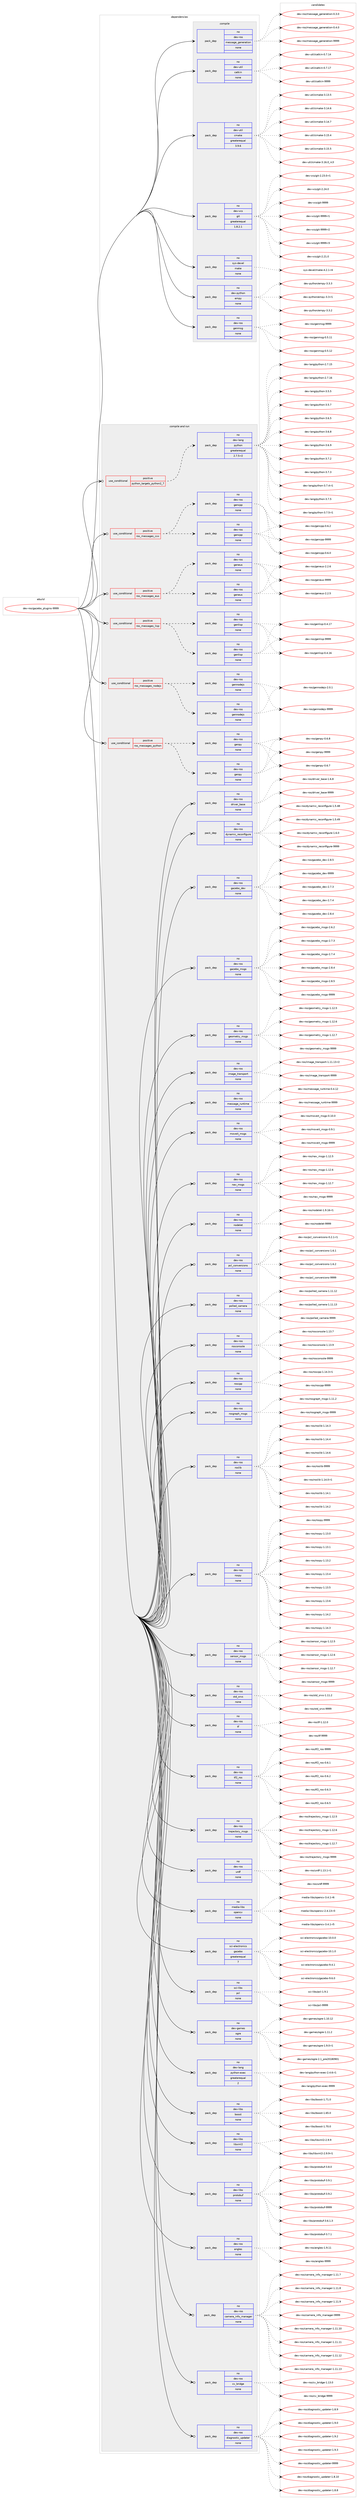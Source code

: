 digraph prolog {

# *************
# Graph options
# *************

newrank=true;
concentrate=true;
compound=true;
graph [rankdir=LR,fontname=Helvetica,fontsize=10,ranksep=1.5];#, ranksep=2.5, nodesep=0.2];
edge  [arrowhead=vee];
node  [fontname=Helvetica,fontsize=10];

# **********
# The ebuild
# **********

subgraph cluster_leftcol {
color=gray;
rank=same;
label=<<i>ebuild</i>>;
id [label="dev-ros/gazebo_plugins-9999", color=red, width=4, href="../dev-ros/gazebo_plugins-9999.svg"];
}

# ****************
# The dependencies
# ****************

subgraph cluster_midcol {
color=gray;
label=<<i>dependencies</i>>;
subgraph cluster_compile {
fillcolor="#eeeeee";
style=filled;
label=<<i>compile</i>>;
subgraph pack487114 {
dependency652301 [label=<<TABLE BORDER="0" CELLBORDER="1" CELLSPACING="0" CELLPADDING="4" WIDTH="220"><TR><TD ROWSPAN="6" CELLPADDING="30">pack_dep</TD></TR><TR><TD WIDTH="110">no</TD></TR><TR><TD>dev-python</TD></TR><TR><TD>empy</TD></TR><TR><TD>none</TD></TR><TR><TD></TD></TR></TABLE>>, shape=none, color=blue];
}
id:e -> dependency652301:w [weight=20,style="solid",arrowhead="vee"];
subgraph pack487115 {
dependency652302 [label=<<TABLE BORDER="0" CELLBORDER="1" CELLSPACING="0" CELLPADDING="4" WIDTH="220"><TR><TD ROWSPAN="6" CELLPADDING="30">pack_dep</TD></TR><TR><TD WIDTH="110">no</TD></TR><TR><TD>dev-ros</TD></TR><TR><TD>genmsg</TD></TR><TR><TD>none</TD></TR><TR><TD></TD></TR></TABLE>>, shape=none, color=blue];
}
id:e -> dependency652302:w [weight=20,style="solid",arrowhead="vee"];
subgraph pack487116 {
dependency652303 [label=<<TABLE BORDER="0" CELLBORDER="1" CELLSPACING="0" CELLPADDING="4" WIDTH="220"><TR><TD ROWSPAN="6" CELLPADDING="30">pack_dep</TD></TR><TR><TD WIDTH="110">no</TD></TR><TR><TD>dev-ros</TD></TR><TR><TD>message_generation</TD></TR><TR><TD>none</TD></TR><TR><TD></TD></TR></TABLE>>, shape=none, color=blue];
}
id:e -> dependency652303:w [weight=20,style="solid",arrowhead="vee"];
subgraph pack487117 {
dependency652304 [label=<<TABLE BORDER="0" CELLBORDER="1" CELLSPACING="0" CELLPADDING="4" WIDTH="220"><TR><TD ROWSPAN="6" CELLPADDING="30">pack_dep</TD></TR><TR><TD WIDTH="110">no</TD></TR><TR><TD>dev-util</TD></TR><TR><TD>catkin</TD></TR><TR><TD>none</TD></TR><TR><TD></TD></TR></TABLE>>, shape=none, color=blue];
}
id:e -> dependency652304:w [weight=20,style="solid",arrowhead="vee"];
subgraph pack487118 {
dependency652305 [label=<<TABLE BORDER="0" CELLBORDER="1" CELLSPACING="0" CELLPADDING="4" WIDTH="220"><TR><TD ROWSPAN="6" CELLPADDING="30">pack_dep</TD></TR><TR><TD WIDTH="110">no</TD></TR><TR><TD>dev-util</TD></TR><TR><TD>cmake</TD></TR><TR><TD>greaterequal</TD></TR><TR><TD>3.9.6</TD></TR></TABLE>>, shape=none, color=blue];
}
id:e -> dependency652305:w [weight=20,style="solid",arrowhead="vee"];
subgraph pack487119 {
dependency652306 [label=<<TABLE BORDER="0" CELLBORDER="1" CELLSPACING="0" CELLPADDING="4" WIDTH="220"><TR><TD ROWSPAN="6" CELLPADDING="30">pack_dep</TD></TR><TR><TD WIDTH="110">no</TD></TR><TR><TD>dev-vcs</TD></TR><TR><TD>git</TD></TR><TR><TD>greaterequal</TD></TR><TR><TD>1.8.2.1</TD></TR></TABLE>>, shape=none, color=blue];
}
id:e -> dependency652306:w [weight=20,style="solid",arrowhead="vee"];
subgraph pack487120 {
dependency652307 [label=<<TABLE BORDER="0" CELLBORDER="1" CELLSPACING="0" CELLPADDING="4" WIDTH="220"><TR><TD ROWSPAN="6" CELLPADDING="30">pack_dep</TD></TR><TR><TD WIDTH="110">no</TD></TR><TR><TD>sys-devel</TD></TR><TR><TD>make</TD></TR><TR><TD>none</TD></TR><TR><TD></TD></TR></TABLE>>, shape=none, color=blue];
}
id:e -> dependency652307:w [weight=20,style="solid",arrowhead="vee"];
}
subgraph cluster_compileandrun {
fillcolor="#eeeeee";
style=filled;
label=<<i>compile and run</i>>;
subgraph cond153281 {
dependency652308 [label=<<TABLE BORDER="0" CELLBORDER="1" CELLSPACING="0" CELLPADDING="4"><TR><TD ROWSPAN="3" CELLPADDING="10">use_conditional</TD></TR><TR><TD>positive</TD></TR><TR><TD>python_targets_python2_7</TD></TR></TABLE>>, shape=none, color=red];
subgraph pack487121 {
dependency652309 [label=<<TABLE BORDER="0" CELLBORDER="1" CELLSPACING="0" CELLPADDING="4" WIDTH="220"><TR><TD ROWSPAN="6" CELLPADDING="30">pack_dep</TD></TR><TR><TD WIDTH="110">no</TD></TR><TR><TD>dev-lang</TD></TR><TR><TD>python</TD></TR><TR><TD>greaterequal</TD></TR><TR><TD>2.7.5-r2</TD></TR></TABLE>>, shape=none, color=blue];
}
dependency652308:e -> dependency652309:w [weight=20,style="dashed",arrowhead="vee"];
}
id:e -> dependency652308:w [weight=20,style="solid",arrowhead="odotvee"];
subgraph cond153282 {
dependency652310 [label=<<TABLE BORDER="0" CELLBORDER="1" CELLSPACING="0" CELLPADDING="4"><TR><TD ROWSPAN="3" CELLPADDING="10">use_conditional</TD></TR><TR><TD>positive</TD></TR><TR><TD>ros_messages_cxx</TD></TR></TABLE>>, shape=none, color=red];
subgraph pack487122 {
dependency652311 [label=<<TABLE BORDER="0" CELLBORDER="1" CELLSPACING="0" CELLPADDING="4" WIDTH="220"><TR><TD ROWSPAN="6" CELLPADDING="30">pack_dep</TD></TR><TR><TD WIDTH="110">no</TD></TR><TR><TD>dev-ros</TD></TR><TR><TD>gencpp</TD></TR><TR><TD>none</TD></TR><TR><TD></TD></TR></TABLE>>, shape=none, color=blue];
}
dependency652310:e -> dependency652311:w [weight=20,style="dashed",arrowhead="vee"];
subgraph pack487123 {
dependency652312 [label=<<TABLE BORDER="0" CELLBORDER="1" CELLSPACING="0" CELLPADDING="4" WIDTH="220"><TR><TD ROWSPAN="6" CELLPADDING="30">pack_dep</TD></TR><TR><TD WIDTH="110">no</TD></TR><TR><TD>dev-ros</TD></TR><TR><TD>gencpp</TD></TR><TR><TD>none</TD></TR><TR><TD></TD></TR></TABLE>>, shape=none, color=blue];
}
dependency652310:e -> dependency652312:w [weight=20,style="dashed",arrowhead="vee"];
}
id:e -> dependency652310:w [weight=20,style="solid",arrowhead="odotvee"];
subgraph cond153283 {
dependency652313 [label=<<TABLE BORDER="0" CELLBORDER="1" CELLSPACING="0" CELLPADDING="4"><TR><TD ROWSPAN="3" CELLPADDING="10">use_conditional</TD></TR><TR><TD>positive</TD></TR><TR><TD>ros_messages_eus</TD></TR></TABLE>>, shape=none, color=red];
subgraph pack487124 {
dependency652314 [label=<<TABLE BORDER="0" CELLBORDER="1" CELLSPACING="0" CELLPADDING="4" WIDTH="220"><TR><TD ROWSPAN="6" CELLPADDING="30">pack_dep</TD></TR><TR><TD WIDTH="110">no</TD></TR><TR><TD>dev-ros</TD></TR><TR><TD>geneus</TD></TR><TR><TD>none</TD></TR><TR><TD></TD></TR></TABLE>>, shape=none, color=blue];
}
dependency652313:e -> dependency652314:w [weight=20,style="dashed",arrowhead="vee"];
subgraph pack487125 {
dependency652315 [label=<<TABLE BORDER="0" CELLBORDER="1" CELLSPACING="0" CELLPADDING="4" WIDTH="220"><TR><TD ROWSPAN="6" CELLPADDING="30">pack_dep</TD></TR><TR><TD WIDTH="110">no</TD></TR><TR><TD>dev-ros</TD></TR><TR><TD>geneus</TD></TR><TR><TD>none</TD></TR><TR><TD></TD></TR></TABLE>>, shape=none, color=blue];
}
dependency652313:e -> dependency652315:w [weight=20,style="dashed",arrowhead="vee"];
}
id:e -> dependency652313:w [weight=20,style="solid",arrowhead="odotvee"];
subgraph cond153284 {
dependency652316 [label=<<TABLE BORDER="0" CELLBORDER="1" CELLSPACING="0" CELLPADDING="4"><TR><TD ROWSPAN="3" CELLPADDING="10">use_conditional</TD></TR><TR><TD>positive</TD></TR><TR><TD>ros_messages_lisp</TD></TR></TABLE>>, shape=none, color=red];
subgraph pack487126 {
dependency652317 [label=<<TABLE BORDER="0" CELLBORDER="1" CELLSPACING="0" CELLPADDING="4" WIDTH="220"><TR><TD ROWSPAN="6" CELLPADDING="30">pack_dep</TD></TR><TR><TD WIDTH="110">no</TD></TR><TR><TD>dev-ros</TD></TR><TR><TD>genlisp</TD></TR><TR><TD>none</TD></TR><TR><TD></TD></TR></TABLE>>, shape=none, color=blue];
}
dependency652316:e -> dependency652317:w [weight=20,style="dashed",arrowhead="vee"];
subgraph pack487127 {
dependency652318 [label=<<TABLE BORDER="0" CELLBORDER="1" CELLSPACING="0" CELLPADDING="4" WIDTH="220"><TR><TD ROWSPAN="6" CELLPADDING="30">pack_dep</TD></TR><TR><TD WIDTH="110">no</TD></TR><TR><TD>dev-ros</TD></TR><TR><TD>genlisp</TD></TR><TR><TD>none</TD></TR><TR><TD></TD></TR></TABLE>>, shape=none, color=blue];
}
dependency652316:e -> dependency652318:w [weight=20,style="dashed",arrowhead="vee"];
}
id:e -> dependency652316:w [weight=20,style="solid",arrowhead="odotvee"];
subgraph cond153285 {
dependency652319 [label=<<TABLE BORDER="0" CELLBORDER="1" CELLSPACING="0" CELLPADDING="4"><TR><TD ROWSPAN="3" CELLPADDING="10">use_conditional</TD></TR><TR><TD>positive</TD></TR><TR><TD>ros_messages_nodejs</TD></TR></TABLE>>, shape=none, color=red];
subgraph pack487128 {
dependency652320 [label=<<TABLE BORDER="0" CELLBORDER="1" CELLSPACING="0" CELLPADDING="4" WIDTH="220"><TR><TD ROWSPAN="6" CELLPADDING="30">pack_dep</TD></TR><TR><TD WIDTH="110">no</TD></TR><TR><TD>dev-ros</TD></TR><TR><TD>gennodejs</TD></TR><TR><TD>none</TD></TR><TR><TD></TD></TR></TABLE>>, shape=none, color=blue];
}
dependency652319:e -> dependency652320:w [weight=20,style="dashed",arrowhead="vee"];
subgraph pack487129 {
dependency652321 [label=<<TABLE BORDER="0" CELLBORDER="1" CELLSPACING="0" CELLPADDING="4" WIDTH="220"><TR><TD ROWSPAN="6" CELLPADDING="30">pack_dep</TD></TR><TR><TD WIDTH="110">no</TD></TR><TR><TD>dev-ros</TD></TR><TR><TD>gennodejs</TD></TR><TR><TD>none</TD></TR><TR><TD></TD></TR></TABLE>>, shape=none, color=blue];
}
dependency652319:e -> dependency652321:w [weight=20,style="dashed",arrowhead="vee"];
}
id:e -> dependency652319:w [weight=20,style="solid",arrowhead="odotvee"];
subgraph cond153286 {
dependency652322 [label=<<TABLE BORDER="0" CELLBORDER="1" CELLSPACING="0" CELLPADDING="4"><TR><TD ROWSPAN="3" CELLPADDING="10">use_conditional</TD></TR><TR><TD>positive</TD></TR><TR><TD>ros_messages_python</TD></TR></TABLE>>, shape=none, color=red];
subgraph pack487130 {
dependency652323 [label=<<TABLE BORDER="0" CELLBORDER="1" CELLSPACING="0" CELLPADDING="4" WIDTH="220"><TR><TD ROWSPAN="6" CELLPADDING="30">pack_dep</TD></TR><TR><TD WIDTH="110">no</TD></TR><TR><TD>dev-ros</TD></TR><TR><TD>genpy</TD></TR><TR><TD>none</TD></TR><TR><TD></TD></TR></TABLE>>, shape=none, color=blue];
}
dependency652322:e -> dependency652323:w [weight=20,style="dashed",arrowhead="vee"];
subgraph pack487131 {
dependency652324 [label=<<TABLE BORDER="0" CELLBORDER="1" CELLSPACING="0" CELLPADDING="4" WIDTH="220"><TR><TD ROWSPAN="6" CELLPADDING="30">pack_dep</TD></TR><TR><TD WIDTH="110">no</TD></TR><TR><TD>dev-ros</TD></TR><TR><TD>genpy</TD></TR><TR><TD>none</TD></TR><TR><TD></TD></TR></TABLE>>, shape=none, color=blue];
}
dependency652322:e -> dependency652324:w [weight=20,style="dashed",arrowhead="vee"];
}
id:e -> dependency652322:w [weight=20,style="solid",arrowhead="odotvee"];
subgraph pack487132 {
dependency652325 [label=<<TABLE BORDER="0" CELLBORDER="1" CELLSPACING="0" CELLPADDING="4" WIDTH="220"><TR><TD ROWSPAN="6" CELLPADDING="30">pack_dep</TD></TR><TR><TD WIDTH="110">no</TD></TR><TR><TD>dev-games</TD></TR><TR><TD>ogre</TD></TR><TR><TD>none</TD></TR><TR><TD></TD></TR></TABLE>>, shape=none, color=blue];
}
id:e -> dependency652325:w [weight=20,style="solid",arrowhead="odotvee"];
subgraph pack487133 {
dependency652326 [label=<<TABLE BORDER="0" CELLBORDER="1" CELLSPACING="0" CELLPADDING="4" WIDTH="220"><TR><TD ROWSPAN="6" CELLPADDING="30">pack_dep</TD></TR><TR><TD WIDTH="110">no</TD></TR><TR><TD>dev-lang</TD></TR><TR><TD>python-exec</TD></TR><TR><TD>greaterequal</TD></TR><TR><TD>2</TD></TR></TABLE>>, shape=none, color=blue];
}
id:e -> dependency652326:w [weight=20,style="solid",arrowhead="odotvee"];
subgraph pack487134 {
dependency652327 [label=<<TABLE BORDER="0" CELLBORDER="1" CELLSPACING="0" CELLPADDING="4" WIDTH="220"><TR><TD ROWSPAN="6" CELLPADDING="30">pack_dep</TD></TR><TR><TD WIDTH="110">no</TD></TR><TR><TD>dev-libs</TD></TR><TR><TD>boost</TD></TR><TR><TD>none</TD></TR><TR><TD></TD></TR></TABLE>>, shape=none, color=blue];
}
id:e -> dependency652327:w [weight=20,style="solid",arrowhead="odotvee"];
subgraph pack487135 {
dependency652328 [label=<<TABLE BORDER="0" CELLBORDER="1" CELLSPACING="0" CELLPADDING="4" WIDTH="220"><TR><TD ROWSPAN="6" CELLPADDING="30">pack_dep</TD></TR><TR><TD WIDTH="110">no</TD></TR><TR><TD>dev-libs</TD></TR><TR><TD>libxml2</TD></TR><TR><TD>none</TD></TR><TR><TD></TD></TR></TABLE>>, shape=none, color=blue];
}
id:e -> dependency652328:w [weight=20,style="solid",arrowhead="odotvee"];
subgraph pack487136 {
dependency652329 [label=<<TABLE BORDER="0" CELLBORDER="1" CELLSPACING="0" CELLPADDING="4" WIDTH="220"><TR><TD ROWSPAN="6" CELLPADDING="30">pack_dep</TD></TR><TR><TD WIDTH="110">no</TD></TR><TR><TD>dev-libs</TD></TR><TR><TD>protobuf</TD></TR><TR><TD>none</TD></TR><TR><TD></TD></TR></TABLE>>, shape=none, color=blue];
}
id:e -> dependency652329:w [weight=20,style="solid",arrowhead="odotvee"];
subgraph pack487137 {
dependency652330 [label=<<TABLE BORDER="0" CELLBORDER="1" CELLSPACING="0" CELLPADDING="4" WIDTH="220"><TR><TD ROWSPAN="6" CELLPADDING="30">pack_dep</TD></TR><TR><TD WIDTH="110">no</TD></TR><TR><TD>dev-ros</TD></TR><TR><TD>angles</TD></TR><TR><TD>none</TD></TR><TR><TD></TD></TR></TABLE>>, shape=none, color=blue];
}
id:e -> dependency652330:w [weight=20,style="solid",arrowhead="odotvee"];
subgraph pack487138 {
dependency652331 [label=<<TABLE BORDER="0" CELLBORDER="1" CELLSPACING="0" CELLPADDING="4" WIDTH="220"><TR><TD ROWSPAN="6" CELLPADDING="30">pack_dep</TD></TR><TR><TD WIDTH="110">no</TD></TR><TR><TD>dev-ros</TD></TR><TR><TD>camera_info_manager</TD></TR><TR><TD>none</TD></TR><TR><TD></TD></TR></TABLE>>, shape=none, color=blue];
}
id:e -> dependency652331:w [weight=20,style="solid",arrowhead="odotvee"];
subgraph pack487139 {
dependency652332 [label=<<TABLE BORDER="0" CELLBORDER="1" CELLSPACING="0" CELLPADDING="4" WIDTH="220"><TR><TD ROWSPAN="6" CELLPADDING="30">pack_dep</TD></TR><TR><TD WIDTH="110">no</TD></TR><TR><TD>dev-ros</TD></TR><TR><TD>cv_bridge</TD></TR><TR><TD>none</TD></TR><TR><TD></TD></TR></TABLE>>, shape=none, color=blue];
}
id:e -> dependency652332:w [weight=20,style="solid",arrowhead="odotvee"];
subgraph pack487140 {
dependency652333 [label=<<TABLE BORDER="0" CELLBORDER="1" CELLSPACING="0" CELLPADDING="4" WIDTH="220"><TR><TD ROWSPAN="6" CELLPADDING="30">pack_dep</TD></TR><TR><TD WIDTH="110">no</TD></TR><TR><TD>dev-ros</TD></TR><TR><TD>diagnostic_updater</TD></TR><TR><TD>none</TD></TR><TR><TD></TD></TR></TABLE>>, shape=none, color=blue];
}
id:e -> dependency652333:w [weight=20,style="solid",arrowhead="odotvee"];
subgraph pack487141 {
dependency652334 [label=<<TABLE BORDER="0" CELLBORDER="1" CELLSPACING="0" CELLPADDING="4" WIDTH="220"><TR><TD ROWSPAN="6" CELLPADDING="30">pack_dep</TD></TR><TR><TD WIDTH="110">no</TD></TR><TR><TD>dev-ros</TD></TR><TR><TD>driver_base</TD></TR><TR><TD>none</TD></TR><TR><TD></TD></TR></TABLE>>, shape=none, color=blue];
}
id:e -> dependency652334:w [weight=20,style="solid",arrowhead="odotvee"];
subgraph pack487142 {
dependency652335 [label=<<TABLE BORDER="0" CELLBORDER="1" CELLSPACING="0" CELLPADDING="4" WIDTH="220"><TR><TD ROWSPAN="6" CELLPADDING="30">pack_dep</TD></TR><TR><TD WIDTH="110">no</TD></TR><TR><TD>dev-ros</TD></TR><TR><TD>dynamic_reconfigure</TD></TR><TR><TD>none</TD></TR><TR><TD></TD></TR></TABLE>>, shape=none, color=blue];
}
id:e -> dependency652335:w [weight=20,style="solid",arrowhead="odotvee"];
subgraph pack487143 {
dependency652336 [label=<<TABLE BORDER="0" CELLBORDER="1" CELLSPACING="0" CELLPADDING="4" WIDTH="220"><TR><TD ROWSPAN="6" CELLPADDING="30">pack_dep</TD></TR><TR><TD WIDTH="110">no</TD></TR><TR><TD>dev-ros</TD></TR><TR><TD>gazebo_dev</TD></TR><TR><TD>none</TD></TR><TR><TD></TD></TR></TABLE>>, shape=none, color=blue];
}
id:e -> dependency652336:w [weight=20,style="solid",arrowhead="odotvee"];
subgraph pack487144 {
dependency652337 [label=<<TABLE BORDER="0" CELLBORDER="1" CELLSPACING="0" CELLPADDING="4" WIDTH="220"><TR><TD ROWSPAN="6" CELLPADDING="30">pack_dep</TD></TR><TR><TD WIDTH="110">no</TD></TR><TR><TD>dev-ros</TD></TR><TR><TD>gazebo_msgs</TD></TR><TR><TD>none</TD></TR><TR><TD></TD></TR></TABLE>>, shape=none, color=blue];
}
id:e -> dependency652337:w [weight=20,style="solid",arrowhead="odotvee"];
subgraph pack487145 {
dependency652338 [label=<<TABLE BORDER="0" CELLBORDER="1" CELLSPACING="0" CELLPADDING="4" WIDTH="220"><TR><TD ROWSPAN="6" CELLPADDING="30">pack_dep</TD></TR><TR><TD WIDTH="110">no</TD></TR><TR><TD>dev-ros</TD></TR><TR><TD>geometry_msgs</TD></TR><TR><TD>none</TD></TR><TR><TD></TD></TR></TABLE>>, shape=none, color=blue];
}
id:e -> dependency652338:w [weight=20,style="solid",arrowhead="odotvee"];
subgraph pack487146 {
dependency652339 [label=<<TABLE BORDER="0" CELLBORDER="1" CELLSPACING="0" CELLPADDING="4" WIDTH="220"><TR><TD ROWSPAN="6" CELLPADDING="30">pack_dep</TD></TR><TR><TD WIDTH="110">no</TD></TR><TR><TD>dev-ros</TD></TR><TR><TD>image_transport</TD></TR><TR><TD>none</TD></TR><TR><TD></TD></TR></TABLE>>, shape=none, color=blue];
}
id:e -> dependency652339:w [weight=20,style="solid",arrowhead="odotvee"];
subgraph pack487147 {
dependency652340 [label=<<TABLE BORDER="0" CELLBORDER="1" CELLSPACING="0" CELLPADDING="4" WIDTH="220"><TR><TD ROWSPAN="6" CELLPADDING="30">pack_dep</TD></TR><TR><TD WIDTH="110">no</TD></TR><TR><TD>dev-ros</TD></TR><TR><TD>message_runtime</TD></TR><TR><TD>none</TD></TR><TR><TD></TD></TR></TABLE>>, shape=none, color=blue];
}
id:e -> dependency652340:w [weight=20,style="solid",arrowhead="odotvee"];
subgraph pack487148 {
dependency652341 [label=<<TABLE BORDER="0" CELLBORDER="1" CELLSPACING="0" CELLPADDING="4" WIDTH="220"><TR><TD ROWSPAN="6" CELLPADDING="30">pack_dep</TD></TR><TR><TD WIDTH="110">no</TD></TR><TR><TD>dev-ros</TD></TR><TR><TD>moveit_msgs</TD></TR><TR><TD>none</TD></TR><TR><TD></TD></TR></TABLE>>, shape=none, color=blue];
}
id:e -> dependency652341:w [weight=20,style="solid",arrowhead="odotvee"];
subgraph pack487149 {
dependency652342 [label=<<TABLE BORDER="0" CELLBORDER="1" CELLSPACING="0" CELLPADDING="4" WIDTH="220"><TR><TD ROWSPAN="6" CELLPADDING="30">pack_dep</TD></TR><TR><TD WIDTH="110">no</TD></TR><TR><TD>dev-ros</TD></TR><TR><TD>nav_msgs</TD></TR><TR><TD>none</TD></TR><TR><TD></TD></TR></TABLE>>, shape=none, color=blue];
}
id:e -> dependency652342:w [weight=20,style="solid",arrowhead="odotvee"];
subgraph pack487150 {
dependency652343 [label=<<TABLE BORDER="0" CELLBORDER="1" CELLSPACING="0" CELLPADDING="4" WIDTH="220"><TR><TD ROWSPAN="6" CELLPADDING="30">pack_dep</TD></TR><TR><TD WIDTH="110">no</TD></TR><TR><TD>dev-ros</TD></TR><TR><TD>nodelet</TD></TR><TR><TD>none</TD></TR><TR><TD></TD></TR></TABLE>>, shape=none, color=blue];
}
id:e -> dependency652343:w [weight=20,style="solid",arrowhead="odotvee"];
subgraph pack487151 {
dependency652344 [label=<<TABLE BORDER="0" CELLBORDER="1" CELLSPACING="0" CELLPADDING="4" WIDTH="220"><TR><TD ROWSPAN="6" CELLPADDING="30">pack_dep</TD></TR><TR><TD WIDTH="110">no</TD></TR><TR><TD>dev-ros</TD></TR><TR><TD>pcl_conversions</TD></TR><TR><TD>none</TD></TR><TR><TD></TD></TR></TABLE>>, shape=none, color=blue];
}
id:e -> dependency652344:w [weight=20,style="solid",arrowhead="odotvee"];
subgraph pack487152 {
dependency652345 [label=<<TABLE BORDER="0" CELLBORDER="1" CELLSPACING="0" CELLPADDING="4" WIDTH="220"><TR><TD ROWSPAN="6" CELLPADDING="30">pack_dep</TD></TR><TR><TD WIDTH="110">no</TD></TR><TR><TD>dev-ros</TD></TR><TR><TD>polled_camera</TD></TR><TR><TD>none</TD></TR><TR><TD></TD></TR></TABLE>>, shape=none, color=blue];
}
id:e -> dependency652345:w [weight=20,style="solid",arrowhead="odotvee"];
subgraph pack487153 {
dependency652346 [label=<<TABLE BORDER="0" CELLBORDER="1" CELLSPACING="0" CELLPADDING="4" WIDTH="220"><TR><TD ROWSPAN="6" CELLPADDING="30">pack_dep</TD></TR><TR><TD WIDTH="110">no</TD></TR><TR><TD>dev-ros</TD></TR><TR><TD>rosconsole</TD></TR><TR><TD>none</TD></TR><TR><TD></TD></TR></TABLE>>, shape=none, color=blue];
}
id:e -> dependency652346:w [weight=20,style="solid",arrowhead="odotvee"];
subgraph pack487154 {
dependency652347 [label=<<TABLE BORDER="0" CELLBORDER="1" CELLSPACING="0" CELLPADDING="4" WIDTH="220"><TR><TD ROWSPAN="6" CELLPADDING="30">pack_dep</TD></TR><TR><TD WIDTH="110">no</TD></TR><TR><TD>dev-ros</TD></TR><TR><TD>roscpp</TD></TR><TR><TD>none</TD></TR><TR><TD></TD></TR></TABLE>>, shape=none, color=blue];
}
id:e -> dependency652347:w [weight=20,style="solid",arrowhead="odotvee"];
subgraph pack487155 {
dependency652348 [label=<<TABLE BORDER="0" CELLBORDER="1" CELLSPACING="0" CELLPADDING="4" WIDTH="220"><TR><TD ROWSPAN="6" CELLPADDING="30">pack_dep</TD></TR><TR><TD WIDTH="110">no</TD></TR><TR><TD>dev-ros</TD></TR><TR><TD>rosgraph_msgs</TD></TR><TR><TD>none</TD></TR><TR><TD></TD></TR></TABLE>>, shape=none, color=blue];
}
id:e -> dependency652348:w [weight=20,style="solid",arrowhead="odotvee"];
subgraph pack487156 {
dependency652349 [label=<<TABLE BORDER="0" CELLBORDER="1" CELLSPACING="0" CELLPADDING="4" WIDTH="220"><TR><TD ROWSPAN="6" CELLPADDING="30">pack_dep</TD></TR><TR><TD WIDTH="110">no</TD></TR><TR><TD>dev-ros</TD></TR><TR><TD>roslib</TD></TR><TR><TD>none</TD></TR><TR><TD></TD></TR></TABLE>>, shape=none, color=blue];
}
id:e -> dependency652349:w [weight=20,style="solid",arrowhead="odotvee"];
subgraph pack487157 {
dependency652350 [label=<<TABLE BORDER="0" CELLBORDER="1" CELLSPACING="0" CELLPADDING="4" WIDTH="220"><TR><TD ROWSPAN="6" CELLPADDING="30">pack_dep</TD></TR><TR><TD WIDTH="110">no</TD></TR><TR><TD>dev-ros</TD></TR><TR><TD>rospy</TD></TR><TR><TD>none</TD></TR><TR><TD></TD></TR></TABLE>>, shape=none, color=blue];
}
id:e -> dependency652350:w [weight=20,style="solid",arrowhead="odotvee"];
subgraph pack487158 {
dependency652351 [label=<<TABLE BORDER="0" CELLBORDER="1" CELLSPACING="0" CELLPADDING="4" WIDTH="220"><TR><TD ROWSPAN="6" CELLPADDING="30">pack_dep</TD></TR><TR><TD WIDTH="110">no</TD></TR><TR><TD>dev-ros</TD></TR><TR><TD>sensor_msgs</TD></TR><TR><TD>none</TD></TR><TR><TD></TD></TR></TABLE>>, shape=none, color=blue];
}
id:e -> dependency652351:w [weight=20,style="solid",arrowhead="odotvee"];
subgraph pack487159 {
dependency652352 [label=<<TABLE BORDER="0" CELLBORDER="1" CELLSPACING="0" CELLPADDING="4" WIDTH="220"><TR><TD ROWSPAN="6" CELLPADDING="30">pack_dep</TD></TR><TR><TD WIDTH="110">no</TD></TR><TR><TD>dev-ros</TD></TR><TR><TD>std_srvs</TD></TR><TR><TD>none</TD></TR><TR><TD></TD></TR></TABLE>>, shape=none, color=blue];
}
id:e -> dependency652352:w [weight=20,style="solid",arrowhead="odotvee"];
subgraph pack487160 {
dependency652353 [label=<<TABLE BORDER="0" CELLBORDER="1" CELLSPACING="0" CELLPADDING="4" WIDTH="220"><TR><TD ROWSPAN="6" CELLPADDING="30">pack_dep</TD></TR><TR><TD WIDTH="110">no</TD></TR><TR><TD>dev-ros</TD></TR><TR><TD>tf</TD></TR><TR><TD>none</TD></TR><TR><TD></TD></TR></TABLE>>, shape=none, color=blue];
}
id:e -> dependency652353:w [weight=20,style="solid",arrowhead="odotvee"];
subgraph pack487161 {
dependency652354 [label=<<TABLE BORDER="0" CELLBORDER="1" CELLSPACING="0" CELLPADDING="4" WIDTH="220"><TR><TD ROWSPAN="6" CELLPADDING="30">pack_dep</TD></TR><TR><TD WIDTH="110">no</TD></TR><TR><TD>dev-ros</TD></TR><TR><TD>tf2_ros</TD></TR><TR><TD>none</TD></TR><TR><TD></TD></TR></TABLE>>, shape=none, color=blue];
}
id:e -> dependency652354:w [weight=20,style="solid",arrowhead="odotvee"];
subgraph pack487162 {
dependency652355 [label=<<TABLE BORDER="0" CELLBORDER="1" CELLSPACING="0" CELLPADDING="4" WIDTH="220"><TR><TD ROWSPAN="6" CELLPADDING="30">pack_dep</TD></TR><TR><TD WIDTH="110">no</TD></TR><TR><TD>dev-ros</TD></TR><TR><TD>trajectory_msgs</TD></TR><TR><TD>none</TD></TR><TR><TD></TD></TR></TABLE>>, shape=none, color=blue];
}
id:e -> dependency652355:w [weight=20,style="solid",arrowhead="odotvee"];
subgraph pack487163 {
dependency652356 [label=<<TABLE BORDER="0" CELLBORDER="1" CELLSPACING="0" CELLPADDING="4" WIDTH="220"><TR><TD ROWSPAN="6" CELLPADDING="30">pack_dep</TD></TR><TR><TD WIDTH="110">no</TD></TR><TR><TD>dev-ros</TD></TR><TR><TD>urdf</TD></TR><TR><TD>none</TD></TR><TR><TD></TD></TR></TABLE>>, shape=none, color=blue];
}
id:e -> dependency652356:w [weight=20,style="solid",arrowhead="odotvee"];
subgraph pack487164 {
dependency652357 [label=<<TABLE BORDER="0" CELLBORDER="1" CELLSPACING="0" CELLPADDING="4" WIDTH="220"><TR><TD ROWSPAN="6" CELLPADDING="30">pack_dep</TD></TR><TR><TD WIDTH="110">no</TD></TR><TR><TD>media-libs</TD></TR><TR><TD>opencv</TD></TR><TR><TD>none</TD></TR><TR><TD></TD></TR></TABLE>>, shape=none, color=blue];
}
id:e -> dependency652357:w [weight=20,style="solid",arrowhead="odotvee"];
subgraph pack487165 {
dependency652358 [label=<<TABLE BORDER="0" CELLBORDER="1" CELLSPACING="0" CELLPADDING="4" WIDTH="220"><TR><TD ROWSPAN="6" CELLPADDING="30">pack_dep</TD></TR><TR><TD WIDTH="110">no</TD></TR><TR><TD>sci-electronics</TD></TR><TR><TD>gazebo</TD></TR><TR><TD>greaterequal</TD></TR><TR><TD>7</TD></TR></TABLE>>, shape=none, color=blue];
}
id:e -> dependency652358:w [weight=20,style="solid",arrowhead="odotvee"];
subgraph pack487166 {
dependency652359 [label=<<TABLE BORDER="0" CELLBORDER="1" CELLSPACING="0" CELLPADDING="4" WIDTH="220"><TR><TD ROWSPAN="6" CELLPADDING="30">pack_dep</TD></TR><TR><TD WIDTH="110">no</TD></TR><TR><TD>sci-libs</TD></TR><TR><TD>pcl</TD></TR><TR><TD>none</TD></TR><TR><TD></TD></TR></TABLE>>, shape=none, color=blue];
}
id:e -> dependency652359:w [weight=20,style="solid",arrowhead="odotvee"];
}
subgraph cluster_run {
fillcolor="#eeeeee";
style=filled;
label=<<i>run</i>>;
}
}

# **************
# The candidates
# **************

subgraph cluster_choices {
rank=same;
color=gray;
label=<<i>candidates</i>>;

subgraph choice487114 {
color=black;
nodesep=1;
choice1001011184511212111610411111047101109112121455146514511449 [label="dev-python/empy-3.3-r1", color=red, width=4,href="../dev-python/empy-3.3-r1.svg"];
choice1001011184511212111610411111047101109112121455146514650 [label="dev-python/empy-3.3.2", color=red, width=4,href="../dev-python/empy-3.3.2.svg"];
choice1001011184511212111610411111047101109112121455146514651 [label="dev-python/empy-3.3.3", color=red, width=4,href="../dev-python/empy-3.3.3.svg"];
dependency652301:e -> choice1001011184511212111610411111047101109112121455146514511449:w [style=dotted,weight="100"];
dependency652301:e -> choice1001011184511212111610411111047101109112121455146514650:w [style=dotted,weight="100"];
dependency652301:e -> choice1001011184511212111610411111047101109112121455146514651:w [style=dotted,weight="100"];
}
subgraph choice487115 {
color=black;
nodesep=1;
choice100101118451141111154710310111010911510345484653464949 [label="dev-ros/genmsg-0.5.11", color=red, width=4,href="../dev-ros/genmsg-0.5.11.svg"];
choice100101118451141111154710310111010911510345484653464950 [label="dev-ros/genmsg-0.5.12", color=red, width=4,href="../dev-ros/genmsg-0.5.12.svg"];
choice10010111845114111115471031011101091151034557575757 [label="dev-ros/genmsg-9999", color=red, width=4,href="../dev-ros/genmsg-9999.svg"];
dependency652302:e -> choice100101118451141111154710310111010911510345484653464949:w [style=dotted,weight="100"];
dependency652302:e -> choice100101118451141111154710310111010911510345484653464950:w [style=dotted,weight="100"];
dependency652302:e -> choice10010111845114111115471031011101091151034557575757:w [style=dotted,weight="100"];
}
subgraph choice487116 {
color=black;
nodesep=1;
choice1001011184511411111547109101115115971031019510310111010111497116105111110454846514648 [label="dev-ros/message_generation-0.3.0", color=red, width=4,href="../dev-ros/message_generation-0.3.0.svg"];
choice1001011184511411111547109101115115971031019510310111010111497116105111110454846524648 [label="dev-ros/message_generation-0.4.0", color=red, width=4,href="../dev-ros/message_generation-0.4.0.svg"];
choice10010111845114111115471091011151159710310195103101110101114971161051111104557575757 [label="dev-ros/message_generation-9999", color=red, width=4,href="../dev-ros/message_generation-9999.svg"];
dependency652303:e -> choice1001011184511411111547109101115115971031019510310111010111497116105111110454846514648:w [style=dotted,weight="100"];
dependency652303:e -> choice1001011184511411111547109101115115971031019510310111010111497116105111110454846524648:w [style=dotted,weight="100"];
dependency652303:e -> choice10010111845114111115471091011151159710310195103101110101114971161051111104557575757:w [style=dotted,weight="100"];
}
subgraph choice487117 {
color=black;
nodesep=1;
choice1001011184511711610510847999711610710511045484655464952 [label="dev-util/catkin-0.7.14", color=red, width=4,href="../dev-util/catkin-0.7.14.svg"];
choice1001011184511711610510847999711610710511045484655464955 [label="dev-util/catkin-0.7.17", color=red, width=4,href="../dev-util/catkin-0.7.17.svg"];
choice100101118451171161051084799971161071051104557575757 [label="dev-util/catkin-9999", color=red, width=4,href="../dev-util/catkin-9999.svg"];
dependency652304:e -> choice1001011184511711610510847999711610710511045484655464952:w [style=dotted,weight="100"];
dependency652304:e -> choice1001011184511711610510847999711610710511045484655464955:w [style=dotted,weight="100"];
dependency652304:e -> choice100101118451171161051084799971161071051104557575757:w [style=dotted,weight="100"];
}
subgraph choice487118 {
color=black;
nodesep=1;
choice1001011184511711610510847991099710710145514649514653 [label="dev-util/cmake-3.13.5", color=red, width=4,href="../dev-util/cmake-3.13.5.svg"];
choice1001011184511711610510847991099710710145514649524654 [label="dev-util/cmake-3.14.6", color=red, width=4,href="../dev-util/cmake-3.14.6.svg"];
choice1001011184511711610510847991099710710145514649524655 [label="dev-util/cmake-3.14.7", color=red, width=4,href="../dev-util/cmake-3.14.7.svg"];
choice1001011184511711610510847991099710710145514649534652 [label="dev-util/cmake-3.15.4", color=red, width=4,href="../dev-util/cmake-3.15.4.svg"];
choice1001011184511711610510847991099710710145514649534653 [label="dev-util/cmake-3.15.5", color=red, width=4,href="../dev-util/cmake-3.15.5.svg"];
choice1001011184511711610510847991099710710145514649544648951149951 [label="dev-util/cmake-3.16.0_rc3", color=red, width=4,href="../dev-util/cmake-3.16.0_rc3.svg"];
dependency652305:e -> choice1001011184511711610510847991099710710145514649514653:w [style=dotted,weight="100"];
dependency652305:e -> choice1001011184511711610510847991099710710145514649524654:w [style=dotted,weight="100"];
dependency652305:e -> choice1001011184511711610510847991099710710145514649524655:w [style=dotted,weight="100"];
dependency652305:e -> choice1001011184511711610510847991099710710145514649534652:w [style=dotted,weight="100"];
dependency652305:e -> choice1001011184511711610510847991099710710145514649534653:w [style=dotted,weight="100"];
dependency652305:e -> choice1001011184511711610510847991099710710145514649544648951149951:w [style=dotted,weight="100"];
}
subgraph choice487119 {
color=black;
nodesep=1;
choice10010111845118991154710310511645504650494648 [label="dev-vcs/git-2.21.0", color=red, width=4,href="../dev-vcs/git-2.21.0.svg"];
choice100101118451189911547103105116455046505146484511449 [label="dev-vcs/git-2.23.0-r1", color=red, width=4,href="../dev-vcs/git-2.23.0-r1.svg"];
choice10010111845118991154710310511645504650524648 [label="dev-vcs/git-2.24.0", color=red, width=4,href="../dev-vcs/git-2.24.0.svg"];
choice1001011184511899115471031051164557575757 [label="dev-vcs/git-9999", color=red, width=4,href="../dev-vcs/git-9999.svg"];
choice10010111845118991154710310511645575757574511449 [label="dev-vcs/git-9999-r1", color=red, width=4,href="../dev-vcs/git-9999-r1.svg"];
choice10010111845118991154710310511645575757574511450 [label="dev-vcs/git-9999-r2", color=red, width=4,href="../dev-vcs/git-9999-r2.svg"];
choice10010111845118991154710310511645575757574511451 [label="dev-vcs/git-9999-r3", color=red, width=4,href="../dev-vcs/git-9999-r3.svg"];
dependency652306:e -> choice10010111845118991154710310511645504650494648:w [style=dotted,weight="100"];
dependency652306:e -> choice100101118451189911547103105116455046505146484511449:w [style=dotted,weight="100"];
dependency652306:e -> choice10010111845118991154710310511645504650524648:w [style=dotted,weight="100"];
dependency652306:e -> choice1001011184511899115471031051164557575757:w [style=dotted,weight="100"];
dependency652306:e -> choice10010111845118991154710310511645575757574511449:w [style=dotted,weight="100"];
dependency652306:e -> choice10010111845118991154710310511645575757574511450:w [style=dotted,weight="100"];
dependency652306:e -> choice10010111845118991154710310511645575757574511451:w [style=dotted,weight="100"];
}
subgraph choice487120 {
color=black;
nodesep=1;
choice1151211154510010111810110847109971071014552465046494511452 [label="sys-devel/make-4.2.1-r4", color=red, width=4,href="../sys-devel/make-4.2.1-r4.svg"];
dependency652307:e -> choice1151211154510010111810110847109971071014552465046494511452:w [style=dotted,weight="100"];
}
subgraph choice487121 {
color=black;
nodesep=1;
choice10010111845108971101034711212111610411111045504655464953 [label="dev-lang/python-2.7.15", color=red, width=4,href="../dev-lang/python-2.7.15.svg"];
choice10010111845108971101034711212111610411111045504655464954 [label="dev-lang/python-2.7.16", color=red, width=4,href="../dev-lang/python-2.7.16.svg"];
choice100101118451089711010347112121116104111110455146534653 [label="dev-lang/python-3.5.5", color=red, width=4,href="../dev-lang/python-3.5.5.svg"];
choice100101118451089711010347112121116104111110455146534655 [label="dev-lang/python-3.5.7", color=red, width=4,href="../dev-lang/python-3.5.7.svg"];
choice100101118451089711010347112121116104111110455146544653 [label="dev-lang/python-3.6.5", color=red, width=4,href="../dev-lang/python-3.6.5.svg"];
choice100101118451089711010347112121116104111110455146544656 [label="dev-lang/python-3.6.8", color=red, width=4,href="../dev-lang/python-3.6.8.svg"];
choice100101118451089711010347112121116104111110455146544657 [label="dev-lang/python-3.6.9", color=red, width=4,href="../dev-lang/python-3.6.9.svg"];
choice100101118451089711010347112121116104111110455146554650 [label="dev-lang/python-3.7.2", color=red, width=4,href="../dev-lang/python-3.7.2.svg"];
choice100101118451089711010347112121116104111110455146554651 [label="dev-lang/python-3.7.3", color=red, width=4,href="../dev-lang/python-3.7.3.svg"];
choice1001011184510897110103471121211161041111104551465546524511449 [label="dev-lang/python-3.7.4-r1", color=red, width=4,href="../dev-lang/python-3.7.4-r1.svg"];
choice100101118451089711010347112121116104111110455146554653 [label="dev-lang/python-3.7.5", color=red, width=4,href="../dev-lang/python-3.7.5.svg"];
choice1001011184510897110103471121211161041111104551465546534511449 [label="dev-lang/python-3.7.5-r1", color=red, width=4,href="../dev-lang/python-3.7.5-r1.svg"];
dependency652309:e -> choice10010111845108971101034711212111610411111045504655464953:w [style=dotted,weight="100"];
dependency652309:e -> choice10010111845108971101034711212111610411111045504655464954:w [style=dotted,weight="100"];
dependency652309:e -> choice100101118451089711010347112121116104111110455146534653:w [style=dotted,weight="100"];
dependency652309:e -> choice100101118451089711010347112121116104111110455146534655:w [style=dotted,weight="100"];
dependency652309:e -> choice100101118451089711010347112121116104111110455146544653:w [style=dotted,weight="100"];
dependency652309:e -> choice100101118451089711010347112121116104111110455146544656:w [style=dotted,weight="100"];
dependency652309:e -> choice100101118451089711010347112121116104111110455146544657:w [style=dotted,weight="100"];
dependency652309:e -> choice100101118451089711010347112121116104111110455146554650:w [style=dotted,weight="100"];
dependency652309:e -> choice100101118451089711010347112121116104111110455146554651:w [style=dotted,weight="100"];
dependency652309:e -> choice1001011184510897110103471121211161041111104551465546524511449:w [style=dotted,weight="100"];
dependency652309:e -> choice100101118451089711010347112121116104111110455146554653:w [style=dotted,weight="100"];
dependency652309:e -> choice1001011184510897110103471121211161041111104551465546534511449:w [style=dotted,weight="100"];
}
subgraph choice487122 {
color=black;
nodesep=1;
choice100101118451141111154710310111099112112454846544648 [label="dev-ros/gencpp-0.6.0", color=red, width=4,href="../dev-ros/gencpp-0.6.0.svg"];
choice100101118451141111154710310111099112112454846544650 [label="dev-ros/gencpp-0.6.2", color=red, width=4,href="../dev-ros/gencpp-0.6.2.svg"];
choice1001011184511411111547103101110991121124557575757 [label="dev-ros/gencpp-9999", color=red, width=4,href="../dev-ros/gencpp-9999.svg"];
dependency652311:e -> choice100101118451141111154710310111099112112454846544648:w [style=dotted,weight="100"];
dependency652311:e -> choice100101118451141111154710310111099112112454846544650:w [style=dotted,weight="100"];
dependency652311:e -> choice1001011184511411111547103101110991121124557575757:w [style=dotted,weight="100"];
}
subgraph choice487123 {
color=black;
nodesep=1;
choice100101118451141111154710310111099112112454846544648 [label="dev-ros/gencpp-0.6.0", color=red, width=4,href="../dev-ros/gencpp-0.6.0.svg"];
choice100101118451141111154710310111099112112454846544650 [label="dev-ros/gencpp-0.6.2", color=red, width=4,href="../dev-ros/gencpp-0.6.2.svg"];
choice1001011184511411111547103101110991121124557575757 [label="dev-ros/gencpp-9999", color=red, width=4,href="../dev-ros/gencpp-9999.svg"];
dependency652312:e -> choice100101118451141111154710310111099112112454846544648:w [style=dotted,weight="100"];
dependency652312:e -> choice100101118451141111154710310111099112112454846544650:w [style=dotted,weight="100"];
dependency652312:e -> choice1001011184511411111547103101110991121124557575757:w [style=dotted,weight="100"];
}
subgraph choice487124 {
color=black;
nodesep=1;
choice1001011184511411111547103101110101117115455046504653 [label="dev-ros/geneus-2.2.5", color=red, width=4,href="../dev-ros/geneus-2.2.5.svg"];
choice1001011184511411111547103101110101117115455046504654 [label="dev-ros/geneus-2.2.6", color=red, width=4,href="../dev-ros/geneus-2.2.6.svg"];
choice10010111845114111115471031011101011171154557575757 [label="dev-ros/geneus-9999", color=red, width=4,href="../dev-ros/geneus-9999.svg"];
dependency652314:e -> choice1001011184511411111547103101110101117115455046504653:w [style=dotted,weight="100"];
dependency652314:e -> choice1001011184511411111547103101110101117115455046504654:w [style=dotted,weight="100"];
dependency652314:e -> choice10010111845114111115471031011101011171154557575757:w [style=dotted,weight="100"];
}
subgraph choice487125 {
color=black;
nodesep=1;
choice1001011184511411111547103101110101117115455046504653 [label="dev-ros/geneus-2.2.5", color=red, width=4,href="../dev-ros/geneus-2.2.5.svg"];
choice1001011184511411111547103101110101117115455046504654 [label="dev-ros/geneus-2.2.6", color=red, width=4,href="../dev-ros/geneus-2.2.6.svg"];
choice10010111845114111115471031011101011171154557575757 [label="dev-ros/geneus-9999", color=red, width=4,href="../dev-ros/geneus-9999.svg"];
dependency652315:e -> choice1001011184511411111547103101110101117115455046504653:w [style=dotted,weight="100"];
dependency652315:e -> choice1001011184511411111547103101110101117115455046504654:w [style=dotted,weight="100"];
dependency652315:e -> choice10010111845114111115471031011101011171154557575757:w [style=dotted,weight="100"];
}
subgraph choice487126 {
color=black;
nodesep=1;
choice100101118451141111154710310111010810511511245484652464954 [label="dev-ros/genlisp-0.4.16", color=red, width=4,href="../dev-ros/genlisp-0.4.16.svg"];
choice100101118451141111154710310111010810511511245484652464955 [label="dev-ros/genlisp-0.4.17", color=red, width=4,href="../dev-ros/genlisp-0.4.17.svg"];
choice10010111845114111115471031011101081051151124557575757 [label="dev-ros/genlisp-9999", color=red, width=4,href="../dev-ros/genlisp-9999.svg"];
dependency652317:e -> choice100101118451141111154710310111010810511511245484652464954:w [style=dotted,weight="100"];
dependency652317:e -> choice100101118451141111154710310111010810511511245484652464955:w [style=dotted,weight="100"];
dependency652317:e -> choice10010111845114111115471031011101081051151124557575757:w [style=dotted,weight="100"];
}
subgraph choice487127 {
color=black;
nodesep=1;
choice100101118451141111154710310111010810511511245484652464954 [label="dev-ros/genlisp-0.4.16", color=red, width=4,href="../dev-ros/genlisp-0.4.16.svg"];
choice100101118451141111154710310111010810511511245484652464955 [label="dev-ros/genlisp-0.4.17", color=red, width=4,href="../dev-ros/genlisp-0.4.17.svg"];
choice10010111845114111115471031011101081051151124557575757 [label="dev-ros/genlisp-9999", color=red, width=4,href="../dev-ros/genlisp-9999.svg"];
dependency652318:e -> choice100101118451141111154710310111010810511511245484652464954:w [style=dotted,weight="100"];
dependency652318:e -> choice100101118451141111154710310111010810511511245484652464955:w [style=dotted,weight="100"];
dependency652318:e -> choice10010111845114111115471031011101081051151124557575757:w [style=dotted,weight="100"];
}
subgraph choice487128 {
color=black;
nodesep=1;
choice1001011184511411111547103101110110111100101106115455046484649 [label="dev-ros/gennodejs-2.0.1", color=red, width=4,href="../dev-ros/gennodejs-2.0.1.svg"];
choice10010111845114111115471031011101101111001011061154557575757 [label="dev-ros/gennodejs-9999", color=red, width=4,href="../dev-ros/gennodejs-9999.svg"];
dependency652320:e -> choice1001011184511411111547103101110110111100101106115455046484649:w [style=dotted,weight="100"];
dependency652320:e -> choice10010111845114111115471031011101101111001011061154557575757:w [style=dotted,weight="100"];
}
subgraph choice487129 {
color=black;
nodesep=1;
choice1001011184511411111547103101110110111100101106115455046484649 [label="dev-ros/gennodejs-2.0.1", color=red, width=4,href="../dev-ros/gennodejs-2.0.1.svg"];
choice10010111845114111115471031011101101111001011061154557575757 [label="dev-ros/gennodejs-9999", color=red, width=4,href="../dev-ros/gennodejs-9999.svg"];
dependency652321:e -> choice1001011184511411111547103101110110111100101106115455046484649:w [style=dotted,weight="100"];
dependency652321:e -> choice10010111845114111115471031011101101111001011061154557575757:w [style=dotted,weight="100"];
}
subgraph choice487130 {
color=black;
nodesep=1;
choice1001011184511411111547103101110112121454846544655 [label="dev-ros/genpy-0.6.7", color=red, width=4,href="../dev-ros/genpy-0.6.7.svg"];
choice1001011184511411111547103101110112121454846544656 [label="dev-ros/genpy-0.6.8", color=red, width=4,href="../dev-ros/genpy-0.6.8.svg"];
choice10010111845114111115471031011101121214557575757 [label="dev-ros/genpy-9999", color=red, width=4,href="../dev-ros/genpy-9999.svg"];
dependency652323:e -> choice1001011184511411111547103101110112121454846544655:w [style=dotted,weight="100"];
dependency652323:e -> choice1001011184511411111547103101110112121454846544656:w [style=dotted,weight="100"];
dependency652323:e -> choice10010111845114111115471031011101121214557575757:w [style=dotted,weight="100"];
}
subgraph choice487131 {
color=black;
nodesep=1;
choice1001011184511411111547103101110112121454846544655 [label="dev-ros/genpy-0.6.7", color=red, width=4,href="../dev-ros/genpy-0.6.7.svg"];
choice1001011184511411111547103101110112121454846544656 [label="dev-ros/genpy-0.6.8", color=red, width=4,href="../dev-ros/genpy-0.6.8.svg"];
choice10010111845114111115471031011101121214557575757 [label="dev-ros/genpy-9999", color=red, width=4,href="../dev-ros/genpy-9999.svg"];
dependency652324:e -> choice1001011184511411111547103101110112121454846544655:w [style=dotted,weight="100"];
dependency652324:e -> choice1001011184511411111547103101110112121454846544656:w [style=dotted,weight="100"];
dependency652324:e -> choice10010111845114111115471031011101121214557575757:w [style=dotted,weight="100"];
}
subgraph choice487132 {
color=black;
nodesep=1;
choice1001011184510397109101115471111031141014549464948464950 [label="dev-games/ogre-1.10.12", color=red, width=4,href="../dev-games/ogre-1.10.12.svg"];
choice10010111845103971091011154711110311410145494649494650 [label="dev-games/ogre-1.11.2", color=red, width=4,href="../dev-games/ogre-1.11.2.svg"];
choice1001011184510397109101115471111031141014549465746484511449 [label="dev-games/ogre-1.9.0-r1", color=red, width=4,href="../dev-games/ogre-1.9.0-r1.svg"];
choice10010111845103971091011154711110311410145504649951121141015048495648574849 [label="dev-games/ogre-2.1_pre20180901", color=red, width=4,href="../dev-games/ogre-2.1_pre20180901.svg"];
dependency652325:e -> choice1001011184510397109101115471111031141014549464948464950:w [style=dotted,weight="100"];
dependency652325:e -> choice10010111845103971091011154711110311410145494649494650:w [style=dotted,weight="100"];
dependency652325:e -> choice1001011184510397109101115471111031141014549465746484511449:w [style=dotted,weight="100"];
dependency652325:e -> choice10010111845103971091011154711110311410145504649951121141015048495648574849:w [style=dotted,weight="100"];
}
subgraph choice487133 {
color=black;
nodesep=1;
choice10010111845108971101034711212111610411111045101120101994550465246544511449 [label="dev-lang/python-exec-2.4.6-r1", color=red, width=4,href="../dev-lang/python-exec-2.4.6-r1.svg"];
choice10010111845108971101034711212111610411111045101120101994557575757 [label="dev-lang/python-exec-9999", color=red, width=4,href="../dev-lang/python-exec-9999.svg"];
dependency652326:e -> choice10010111845108971101034711212111610411111045101120101994550465246544511449:w [style=dotted,weight="100"];
dependency652326:e -> choice10010111845108971101034711212111610411111045101120101994557575757:w [style=dotted,weight="100"];
}
subgraph choice487134 {
color=black;
nodesep=1;
choice1001011184510810598115479811111111511645494654534648 [label="dev-libs/boost-1.65.0", color=red, width=4,href="../dev-libs/boost-1.65.0.svg"];
choice1001011184510810598115479811111111511645494655484648 [label="dev-libs/boost-1.70.0", color=red, width=4,href="../dev-libs/boost-1.70.0.svg"];
choice1001011184510810598115479811111111511645494655494648 [label="dev-libs/boost-1.71.0", color=red, width=4,href="../dev-libs/boost-1.71.0.svg"];
dependency652327:e -> choice1001011184510810598115479811111111511645494654534648:w [style=dotted,weight="100"];
dependency652327:e -> choice1001011184510810598115479811111111511645494655484648:w [style=dotted,weight="100"];
dependency652327:e -> choice1001011184510810598115479811111111511645494655494648:w [style=dotted,weight="100"];
}
subgraph choice487135 {
color=black;
nodesep=1;
choice1001011184510810598115471081059812010910850455046574657 [label="dev-libs/libxml2-2.9.9", color=red, width=4,href="../dev-libs/libxml2-2.9.9.svg"];
choice10010111845108105981154710810598120109108504550465746574511449 [label="dev-libs/libxml2-2.9.9-r1", color=red, width=4,href="../dev-libs/libxml2-2.9.9-r1.svg"];
dependency652328:e -> choice1001011184510810598115471081059812010910850455046574657:w [style=dotted,weight="100"];
dependency652328:e -> choice10010111845108105981154710810598120109108504550465746574511449:w [style=dotted,weight="100"];
}
subgraph choice487136 {
color=black;
nodesep=1;
choice100101118451081059811547112114111116111981171024551465446494651 [label="dev-libs/protobuf-3.6.1.3", color=red, width=4,href="../dev-libs/protobuf-3.6.1.3.svg"];
choice10010111845108105981154711211411111611198117102455146554649 [label="dev-libs/protobuf-3.7.1", color=red, width=4,href="../dev-libs/protobuf-3.7.1.svg"];
choice10010111845108105981154711211411111611198117102455146564648 [label="dev-libs/protobuf-3.8.0", color=red, width=4,href="../dev-libs/protobuf-3.8.0.svg"];
choice10010111845108105981154711211411111611198117102455146574649 [label="dev-libs/protobuf-3.9.1", color=red, width=4,href="../dev-libs/protobuf-3.9.1.svg"];
choice10010111845108105981154711211411111611198117102455146574650 [label="dev-libs/protobuf-3.9.2", color=red, width=4,href="../dev-libs/protobuf-3.9.2.svg"];
choice100101118451081059811547112114111116111981171024557575757 [label="dev-libs/protobuf-9999", color=red, width=4,href="../dev-libs/protobuf-9999.svg"];
dependency652329:e -> choice100101118451081059811547112114111116111981171024551465446494651:w [style=dotted,weight="100"];
dependency652329:e -> choice10010111845108105981154711211411111611198117102455146554649:w [style=dotted,weight="100"];
dependency652329:e -> choice10010111845108105981154711211411111611198117102455146564648:w [style=dotted,weight="100"];
dependency652329:e -> choice10010111845108105981154711211411111611198117102455146574649:w [style=dotted,weight="100"];
dependency652329:e -> choice10010111845108105981154711211411111611198117102455146574650:w [style=dotted,weight="100"];
dependency652329:e -> choice100101118451081059811547112114111116111981171024557575757:w [style=dotted,weight="100"];
}
subgraph choice487137 {
color=black;
nodesep=1;
choice10010111845114111115479711010310810111545494657464949 [label="dev-ros/angles-1.9.11", color=red, width=4,href="../dev-ros/angles-1.9.11.svg"];
choice1001011184511411111547971101031081011154557575757 [label="dev-ros/angles-9999", color=red, width=4,href="../dev-ros/angles-9999.svg"];
dependency652330:e -> choice10010111845114111115479711010310810111545494657464949:w [style=dotted,weight="100"];
dependency652330:e -> choice1001011184511411111547971101031081011154557575757:w [style=dotted,weight="100"];
}
subgraph choice487138 {
color=black;
nodesep=1;
choice1001011184511411111547999710910111497951051101021119510997110971031011144549464949464948 [label="dev-ros/camera_info_manager-1.11.10", color=red, width=4,href="../dev-ros/camera_info_manager-1.11.10.svg"];
choice1001011184511411111547999710910111497951051101021119510997110971031011144549464949464949 [label="dev-ros/camera_info_manager-1.11.11", color=red, width=4,href="../dev-ros/camera_info_manager-1.11.11.svg"];
choice1001011184511411111547999710910111497951051101021119510997110971031011144549464949464950 [label="dev-ros/camera_info_manager-1.11.12", color=red, width=4,href="../dev-ros/camera_info_manager-1.11.12.svg"];
choice1001011184511411111547999710910111497951051101021119510997110971031011144549464949464951 [label="dev-ros/camera_info_manager-1.11.13", color=red, width=4,href="../dev-ros/camera_info_manager-1.11.13.svg"];
choice10010111845114111115479997109101114979510511010211195109971109710310111445494649494655 [label="dev-ros/camera_info_manager-1.11.7", color=red, width=4,href="../dev-ros/camera_info_manager-1.11.7.svg"];
choice10010111845114111115479997109101114979510511010211195109971109710310111445494649494656 [label="dev-ros/camera_info_manager-1.11.8", color=red, width=4,href="../dev-ros/camera_info_manager-1.11.8.svg"];
choice10010111845114111115479997109101114979510511010211195109971109710310111445494649494657 [label="dev-ros/camera_info_manager-1.11.9", color=red, width=4,href="../dev-ros/camera_info_manager-1.11.9.svg"];
choice1001011184511411111547999710910111497951051101021119510997110971031011144557575757 [label="dev-ros/camera_info_manager-9999", color=red, width=4,href="../dev-ros/camera_info_manager-9999.svg"];
dependency652331:e -> choice1001011184511411111547999710910111497951051101021119510997110971031011144549464949464948:w [style=dotted,weight="100"];
dependency652331:e -> choice1001011184511411111547999710910111497951051101021119510997110971031011144549464949464949:w [style=dotted,weight="100"];
dependency652331:e -> choice1001011184511411111547999710910111497951051101021119510997110971031011144549464949464950:w [style=dotted,weight="100"];
dependency652331:e -> choice1001011184511411111547999710910111497951051101021119510997110971031011144549464949464951:w [style=dotted,weight="100"];
dependency652331:e -> choice10010111845114111115479997109101114979510511010211195109971109710310111445494649494655:w [style=dotted,weight="100"];
dependency652331:e -> choice10010111845114111115479997109101114979510511010211195109971109710310111445494649494656:w [style=dotted,weight="100"];
dependency652331:e -> choice10010111845114111115479997109101114979510511010211195109971109710310111445494649494657:w [style=dotted,weight="100"];
dependency652331:e -> choice1001011184511411111547999710910111497951051101021119510997110971031011144557575757:w [style=dotted,weight="100"];
}
subgraph choice487139 {
color=black;
nodesep=1;
choice100101118451141111154799118959811410510010310145494649514648 [label="dev-ros/cv_bridge-1.13.0", color=red, width=4,href="../dev-ros/cv_bridge-1.13.0.svg"];
choice10010111845114111115479911895981141051001031014557575757 [label="dev-ros/cv_bridge-9999", color=red, width=4,href="../dev-ros/cv_bridge-9999.svg"];
dependency652332:e -> choice100101118451141111154799118959811410510010310145494649514648:w [style=dotted,weight="100"];
dependency652332:e -> choice10010111845114111115479911895981141051001031014557575757:w [style=dotted,weight="100"];
}
subgraph choice487140 {
color=black;
nodesep=1;
choice10010111845114111115471001059710311011111511610599951171121009711610111445494656464948 [label="dev-ros/diagnostic_updater-1.8.10", color=red, width=4,href="../dev-ros/diagnostic_updater-1.8.10.svg"];
choice100101118451141111154710010597103110111115116105999511711210097116101114454946564656 [label="dev-ros/diagnostic_updater-1.8.8", color=red, width=4,href="../dev-ros/diagnostic_updater-1.8.8.svg"];
choice100101118451141111154710010597103110111115116105999511711210097116101114454946564657 [label="dev-ros/diagnostic_updater-1.8.9", color=red, width=4,href="../dev-ros/diagnostic_updater-1.8.9.svg"];
choice100101118451141111154710010597103110111115116105999511711210097116101114454946574648 [label="dev-ros/diagnostic_updater-1.9.0", color=red, width=4,href="../dev-ros/diagnostic_updater-1.9.0.svg"];
choice100101118451141111154710010597103110111115116105999511711210097116101114454946574650 [label="dev-ros/diagnostic_updater-1.9.2", color=red, width=4,href="../dev-ros/diagnostic_updater-1.9.2.svg"];
choice100101118451141111154710010597103110111115116105999511711210097116101114454946574651 [label="dev-ros/diagnostic_updater-1.9.3", color=red, width=4,href="../dev-ros/diagnostic_updater-1.9.3.svg"];
choice1001011184511411111547100105971031101111151161059995117112100971161011144557575757 [label="dev-ros/diagnostic_updater-9999", color=red, width=4,href="../dev-ros/diagnostic_updater-9999.svg"];
dependency652333:e -> choice10010111845114111115471001059710311011111511610599951171121009711610111445494656464948:w [style=dotted,weight="100"];
dependency652333:e -> choice100101118451141111154710010597103110111115116105999511711210097116101114454946564656:w [style=dotted,weight="100"];
dependency652333:e -> choice100101118451141111154710010597103110111115116105999511711210097116101114454946564657:w [style=dotted,weight="100"];
dependency652333:e -> choice100101118451141111154710010597103110111115116105999511711210097116101114454946574648:w [style=dotted,weight="100"];
dependency652333:e -> choice100101118451141111154710010597103110111115116105999511711210097116101114454946574650:w [style=dotted,weight="100"];
dependency652333:e -> choice100101118451141111154710010597103110111115116105999511711210097116101114454946574651:w [style=dotted,weight="100"];
dependency652333:e -> choice1001011184511411111547100105971031101111151161059995117112100971161011144557575757:w [style=dotted,weight="100"];
}
subgraph choice487141 {
color=black;
nodesep=1;
choice1001011184511411111547100114105118101114959897115101454946544656 [label="dev-ros/driver_base-1.6.8", color=red, width=4,href="../dev-ros/driver_base-1.6.8.svg"];
choice10010111845114111115471001141051181011149598971151014557575757 [label="dev-ros/driver_base-9999", color=red, width=4,href="../dev-ros/driver_base-9999.svg"];
dependency652334:e -> choice1001011184511411111547100114105118101114959897115101454946544656:w [style=dotted,weight="100"];
dependency652334:e -> choice10010111845114111115471001141051181011149598971151014557575757:w [style=dotted,weight="100"];
}
subgraph choice487142 {
color=black;
nodesep=1;
choice10010111845114111115471001211109710910599951141019911111010210510311711410145494653465256 [label="dev-ros/dynamic_reconfigure-1.5.48", color=red, width=4,href="../dev-ros/dynamic_reconfigure-1.5.48.svg"];
choice10010111845114111115471001211109710910599951141019911111010210510311711410145494653465257 [label="dev-ros/dynamic_reconfigure-1.5.49", color=red, width=4,href="../dev-ros/dynamic_reconfigure-1.5.49.svg"];
choice100101118451141111154710012111097109105999511410199111110102105103117114101454946544648 [label="dev-ros/dynamic_reconfigure-1.6.0", color=red, width=4,href="../dev-ros/dynamic_reconfigure-1.6.0.svg"];
choice1001011184511411111547100121110971091059995114101991111101021051031171141014557575757 [label="dev-ros/dynamic_reconfigure-9999", color=red, width=4,href="../dev-ros/dynamic_reconfigure-9999.svg"];
dependency652335:e -> choice10010111845114111115471001211109710910599951141019911111010210510311711410145494653465256:w [style=dotted,weight="100"];
dependency652335:e -> choice10010111845114111115471001211109710910599951141019911111010210510311711410145494653465257:w [style=dotted,weight="100"];
dependency652335:e -> choice100101118451141111154710012111097109105999511410199111110102105103117114101454946544648:w [style=dotted,weight="100"];
dependency652335:e -> choice1001011184511411111547100121110971091059995114101991111101021051031171141014557575757:w [style=dotted,weight="100"];
}
subgraph choice487143 {
color=black;
nodesep=1;
choice1001011184511411111547103971221019811195100101118455046554651 [label="dev-ros/gazebo_dev-2.7.3", color=red, width=4,href="../dev-ros/gazebo_dev-2.7.3.svg"];
choice1001011184511411111547103971221019811195100101118455046554652 [label="dev-ros/gazebo_dev-2.7.4", color=red, width=4,href="../dev-ros/gazebo_dev-2.7.4.svg"];
choice1001011184511411111547103971221019811195100101118455046564652 [label="dev-ros/gazebo_dev-2.8.4", color=red, width=4,href="../dev-ros/gazebo_dev-2.8.4.svg"];
choice1001011184511411111547103971221019811195100101118455046564653 [label="dev-ros/gazebo_dev-2.8.5", color=red, width=4,href="../dev-ros/gazebo_dev-2.8.5.svg"];
choice10010111845114111115471039712210198111951001011184557575757 [label="dev-ros/gazebo_dev-9999", color=red, width=4,href="../dev-ros/gazebo_dev-9999.svg"];
dependency652336:e -> choice1001011184511411111547103971221019811195100101118455046554651:w [style=dotted,weight="100"];
dependency652336:e -> choice1001011184511411111547103971221019811195100101118455046554652:w [style=dotted,weight="100"];
dependency652336:e -> choice1001011184511411111547103971221019811195100101118455046564652:w [style=dotted,weight="100"];
dependency652336:e -> choice1001011184511411111547103971221019811195100101118455046564653:w [style=dotted,weight="100"];
dependency652336:e -> choice10010111845114111115471039712210198111951001011184557575757:w [style=dotted,weight="100"];
}
subgraph choice487144 {
color=black;
nodesep=1;
choice1001011184511411111547103971221019811195109115103115455046544650 [label="dev-ros/gazebo_msgs-2.6.2", color=red, width=4,href="../dev-ros/gazebo_msgs-2.6.2.svg"];
choice1001011184511411111547103971221019811195109115103115455046554651 [label="dev-ros/gazebo_msgs-2.7.3", color=red, width=4,href="../dev-ros/gazebo_msgs-2.7.3.svg"];
choice1001011184511411111547103971221019811195109115103115455046554652 [label="dev-ros/gazebo_msgs-2.7.4", color=red, width=4,href="../dev-ros/gazebo_msgs-2.7.4.svg"];
choice1001011184511411111547103971221019811195109115103115455046564652 [label="dev-ros/gazebo_msgs-2.8.4", color=red, width=4,href="../dev-ros/gazebo_msgs-2.8.4.svg"];
choice1001011184511411111547103971221019811195109115103115455046564653 [label="dev-ros/gazebo_msgs-2.8.5", color=red, width=4,href="../dev-ros/gazebo_msgs-2.8.5.svg"];
choice10010111845114111115471039712210198111951091151031154557575757 [label="dev-ros/gazebo_msgs-9999", color=red, width=4,href="../dev-ros/gazebo_msgs-9999.svg"];
dependency652337:e -> choice1001011184511411111547103971221019811195109115103115455046544650:w [style=dotted,weight="100"];
dependency652337:e -> choice1001011184511411111547103971221019811195109115103115455046554651:w [style=dotted,weight="100"];
dependency652337:e -> choice1001011184511411111547103971221019811195109115103115455046554652:w [style=dotted,weight="100"];
dependency652337:e -> choice1001011184511411111547103971221019811195109115103115455046564652:w [style=dotted,weight="100"];
dependency652337:e -> choice1001011184511411111547103971221019811195109115103115455046564653:w [style=dotted,weight="100"];
dependency652337:e -> choice10010111845114111115471039712210198111951091151031154557575757:w [style=dotted,weight="100"];
}
subgraph choice487145 {
color=black;
nodesep=1;
choice10010111845114111115471031011111091011161141219510911510311545494649504653 [label="dev-ros/geometry_msgs-1.12.5", color=red, width=4,href="../dev-ros/geometry_msgs-1.12.5.svg"];
choice10010111845114111115471031011111091011161141219510911510311545494649504654 [label="dev-ros/geometry_msgs-1.12.6", color=red, width=4,href="../dev-ros/geometry_msgs-1.12.6.svg"];
choice10010111845114111115471031011111091011161141219510911510311545494649504655 [label="dev-ros/geometry_msgs-1.12.7", color=red, width=4,href="../dev-ros/geometry_msgs-1.12.7.svg"];
choice1001011184511411111547103101111109101116114121951091151031154557575757 [label="dev-ros/geometry_msgs-9999", color=red, width=4,href="../dev-ros/geometry_msgs-9999.svg"];
dependency652338:e -> choice10010111845114111115471031011111091011161141219510911510311545494649504653:w [style=dotted,weight="100"];
dependency652338:e -> choice10010111845114111115471031011111091011161141219510911510311545494649504654:w [style=dotted,weight="100"];
dependency652338:e -> choice10010111845114111115471031011111091011161141219510911510311545494649504655:w [style=dotted,weight="100"];
dependency652338:e -> choice1001011184511411111547103101111109101116114121951091151031154557575757:w [style=dotted,weight="100"];
}
subgraph choice487146 {
color=black;
nodesep=1;
choice100101118451141111154710510997103101951161149711011511211111411645494649494649514511450 [label="dev-ros/image_transport-1.11.13-r2", color=red, width=4,href="../dev-ros/image_transport-1.11.13-r2.svg"];
choice10010111845114111115471051099710310195116114971101151121111141164557575757 [label="dev-ros/image_transport-9999", color=red, width=4,href="../dev-ros/image_transport-9999.svg"];
dependency652339:e -> choice100101118451141111154710510997103101951161149711011511211111411645494649494649514511450:w [style=dotted,weight="100"];
dependency652339:e -> choice10010111845114111115471051099710310195116114971101151121111141164557575757:w [style=dotted,weight="100"];
}
subgraph choice487147 {
color=black;
nodesep=1;
choice1001011184511411111547109101115115971031019511411711011610510910145484652464950 [label="dev-ros/message_runtime-0.4.12", color=red, width=4,href="../dev-ros/message_runtime-0.4.12.svg"];
choice100101118451141111154710910111511597103101951141171101161051091014557575757 [label="dev-ros/message_runtime-9999", color=red, width=4,href="../dev-ros/message_runtime-9999.svg"];
dependency652340:e -> choice1001011184511411111547109101115115971031019511411711011610510910145484652464950:w [style=dotted,weight="100"];
dependency652340:e -> choice100101118451141111154710910111511597103101951141171101161051091014557575757:w [style=dotted,weight="100"];
}
subgraph choice487148 {
color=black;
nodesep=1;
choice10010111845114111115471091111181011051169510911510311545484649484648 [label="dev-ros/moveit_msgs-0.10.0", color=red, width=4,href="../dev-ros/moveit_msgs-0.10.0.svg"];
choice100101118451141111154710911111810110511695109115103115454846574649 [label="dev-ros/moveit_msgs-0.9.1", color=red, width=4,href="../dev-ros/moveit_msgs-0.9.1.svg"];
choice1001011184511411111547109111118101105116951091151031154557575757 [label="dev-ros/moveit_msgs-9999", color=red, width=4,href="../dev-ros/moveit_msgs-9999.svg"];
dependency652341:e -> choice10010111845114111115471091111181011051169510911510311545484649484648:w [style=dotted,weight="100"];
dependency652341:e -> choice100101118451141111154710911111810110511695109115103115454846574649:w [style=dotted,weight="100"];
dependency652341:e -> choice1001011184511411111547109111118101105116951091151031154557575757:w [style=dotted,weight="100"];
}
subgraph choice487149 {
color=black;
nodesep=1;
choice1001011184511411111547110971189510911510311545494649504653 [label="dev-ros/nav_msgs-1.12.5", color=red, width=4,href="../dev-ros/nav_msgs-1.12.5.svg"];
choice1001011184511411111547110971189510911510311545494649504654 [label="dev-ros/nav_msgs-1.12.6", color=red, width=4,href="../dev-ros/nav_msgs-1.12.6.svg"];
choice1001011184511411111547110971189510911510311545494649504655 [label="dev-ros/nav_msgs-1.12.7", color=red, width=4,href="../dev-ros/nav_msgs-1.12.7.svg"];
choice100101118451141111154711097118951091151031154557575757 [label="dev-ros/nav_msgs-9999", color=red, width=4,href="../dev-ros/nav_msgs-9999.svg"];
dependency652342:e -> choice1001011184511411111547110971189510911510311545494649504653:w [style=dotted,weight="100"];
dependency652342:e -> choice1001011184511411111547110971189510911510311545494649504654:w [style=dotted,weight="100"];
dependency652342:e -> choice1001011184511411111547110971189510911510311545494649504655:w [style=dotted,weight="100"];
dependency652342:e -> choice100101118451141111154711097118951091151031154557575757:w [style=dotted,weight="100"];
}
subgraph choice487150 {
color=black;
nodesep=1;
choice1001011184511411111547110111100101108101116454946574649544511449 [label="dev-ros/nodelet-1.9.16-r1", color=red, width=4,href="../dev-ros/nodelet-1.9.16-r1.svg"];
choice10010111845114111115471101111001011081011164557575757 [label="dev-ros/nodelet-9999", color=red, width=4,href="../dev-ros/nodelet-9999.svg"];
dependency652343:e -> choice1001011184511411111547110111100101108101116454946574649544511449:w [style=dotted,weight="100"];
dependency652343:e -> choice10010111845114111115471101111001011081011164557575757:w [style=dotted,weight="100"];
}
subgraph choice487151 {
color=black;
nodesep=1;
choice10010111845114111115471129910895991111101181011141151051111101154548465046494511449 [label="dev-ros/pcl_conversions-0.2.1-r1", color=red, width=4,href="../dev-ros/pcl_conversions-0.2.1-r1.svg"];
choice1001011184511411111547112991089599111110118101114115105111110115454946544649 [label="dev-ros/pcl_conversions-1.6.1", color=red, width=4,href="../dev-ros/pcl_conversions-1.6.1.svg"];
choice1001011184511411111547112991089599111110118101114115105111110115454946544650 [label="dev-ros/pcl_conversions-1.6.2", color=red, width=4,href="../dev-ros/pcl_conversions-1.6.2.svg"];
choice10010111845114111115471129910895991111101181011141151051111101154557575757 [label="dev-ros/pcl_conversions-9999", color=red, width=4,href="../dev-ros/pcl_conversions-9999.svg"];
dependency652344:e -> choice10010111845114111115471129910895991111101181011141151051111101154548465046494511449:w [style=dotted,weight="100"];
dependency652344:e -> choice1001011184511411111547112991089599111110118101114115105111110115454946544649:w [style=dotted,weight="100"];
dependency652344:e -> choice1001011184511411111547112991089599111110118101114115105111110115454946544650:w [style=dotted,weight="100"];
dependency652344:e -> choice10010111845114111115471129910895991111101181011141151051111101154557575757:w [style=dotted,weight="100"];
}
subgraph choice487152 {
color=black;
nodesep=1;
choice1001011184511411111547112111108108101100959997109101114974549464949464950 [label="dev-ros/polled_camera-1.11.12", color=red, width=4,href="../dev-ros/polled_camera-1.11.12.svg"];
choice1001011184511411111547112111108108101100959997109101114974549464949464951 [label="dev-ros/polled_camera-1.11.13", color=red, width=4,href="../dev-ros/polled_camera-1.11.13.svg"];
choice1001011184511411111547112111108108101100959997109101114974557575757 [label="dev-ros/polled_camera-9999", color=red, width=4,href="../dev-ros/polled_camera-9999.svg"];
dependency652345:e -> choice1001011184511411111547112111108108101100959997109101114974549464949464950:w [style=dotted,weight="100"];
dependency652345:e -> choice1001011184511411111547112111108108101100959997109101114974549464949464951:w [style=dotted,weight="100"];
dependency652345:e -> choice1001011184511411111547112111108108101100959997109101114974557575757:w [style=dotted,weight="100"];
}
subgraph choice487153 {
color=black;
nodesep=1;
choice10010111845114111115471141111159911111011511110810145494649514655 [label="dev-ros/rosconsole-1.13.7", color=red, width=4,href="../dev-ros/rosconsole-1.13.7.svg"];
choice10010111845114111115471141111159911111011511110810145494649514657 [label="dev-ros/rosconsole-1.13.9", color=red, width=4,href="../dev-ros/rosconsole-1.13.9.svg"];
choice1001011184511411111547114111115991111101151111081014557575757 [label="dev-ros/rosconsole-9999", color=red, width=4,href="../dev-ros/rosconsole-9999.svg"];
dependency652346:e -> choice10010111845114111115471141111159911111011511110810145494649514655:w [style=dotted,weight="100"];
dependency652346:e -> choice10010111845114111115471141111159911111011511110810145494649514657:w [style=dotted,weight="100"];
dependency652346:e -> choice1001011184511411111547114111115991111101151111081014557575757:w [style=dotted,weight="100"];
}
subgraph choice487154 {
color=black;
nodesep=1;
choice100101118451141111154711411111599112112454946495246514511449 [label="dev-ros/roscpp-1.14.3-r1", color=red, width=4,href="../dev-ros/roscpp-1.14.3-r1.svg"];
choice1001011184511411111547114111115991121124557575757 [label="dev-ros/roscpp-9999", color=red, width=4,href="../dev-ros/roscpp-9999.svg"];
dependency652347:e -> choice100101118451141111154711411111599112112454946495246514511449:w [style=dotted,weight="100"];
dependency652347:e -> choice1001011184511411111547114111115991121124557575757:w [style=dotted,weight="100"];
}
subgraph choice487155 {
color=black;
nodesep=1;
choice1001011184511411111547114111115103114971121049510911510311545494649494650 [label="dev-ros/rosgraph_msgs-1.11.2", color=red, width=4,href="../dev-ros/rosgraph_msgs-1.11.2.svg"];
choice100101118451141111154711411111510311497112104951091151031154557575757 [label="dev-ros/rosgraph_msgs-9999", color=red, width=4,href="../dev-ros/rosgraph_msgs-9999.svg"];
dependency652348:e -> choice1001011184511411111547114111115103114971121049510911510311545494649494650:w [style=dotted,weight="100"];
dependency652348:e -> choice100101118451141111154711411111510311497112104951091151031154557575757:w [style=dotted,weight="100"];
}
subgraph choice487156 {
color=black;
nodesep=1;
choice100101118451141111154711411111510810598454946495246484511449 [label="dev-ros/roslib-1.14.0-r1", color=red, width=4,href="../dev-ros/roslib-1.14.0-r1.svg"];
choice10010111845114111115471141111151081059845494649524649 [label="dev-ros/roslib-1.14.1", color=red, width=4,href="../dev-ros/roslib-1.14.1.svg"];
choice10010111845114111115471141111151081059845494649524650 [label="dev-ros/roslib-1.14.2", color=red, width=4,href="../dev-ros/roslib-1.14.2.svg"];
choice10010111845114111115471141111151081059845494649524651 [label="dev-ros/roslib-1.14.3", color=red, width=4,href="../dev-ros/roslib-1.14.3.svg"];
choice10010111845114111115471141111151081059845494649524652 [label="dev-ros/roslib-1.14.4", color=red, width=4,href="../dev-ros/roslib-1.14.4.svg"];
choice10010111845114111115471141111151081059845494649524654 [label="dev-ros/roslib-1.14.6", color=red, width=4,href="../dev-ros/roslib-1.14.6.svg"];
choice1001011184511411111547114111115108105984557575757 [label="dev-ros/roslib-9999", color=red, width=4,href="../dev-ros/roslib-9999.svg"];
dependency652349:e -> choice100101118451141111154711411111510810598454946495246484511449:w [style=dotted,weight="100"];
dependency652349:e -> choice10010111845114111115471141111151081059845494649524649:w [style=dotted,weight="100"];
dependency652349:e -> choice10010111845114111115471141111151081059845494649524650:w [style=dotted,weight="100"];
dependency652349:e -> choice10010111845114111115471141111151081059845494649524651:w [style=dotted,weight="100"];
dependency652349:e -> choice10010111845114111115471141111151081059845494649524652:w [style=dotted,weight="100"];
dependency652349:e -> choice10010111845114111115471141111151081059845494649524654:w [style=dotted,weight="100"];
dependency652349:e -> choice1001011184511411111547114111115108105984557575757:w [style=dotted,weight="100"];
}
subgraph choice487157 {
color=black;
nodesep=1;
choice100101118451141111154711411111511212145494649514648 [label="dev-ros/rospy-1.13.0", color=red, width=4,href="../dev-ros/rospy-1.13.0.svg"];
choice100101118451141111154711411111511212145494649514649 [label="dev-ros/rospy-1.13.1", color=red, width=4,href="../dev-ros/rospy-1.13.1.svg"];
choice100101118451141111154711411111511212145494649514650 [label="dev-ros/rospy-1.13.2", color=red, width=4,href="../dev-ros/rospy-1.13.2.svg"];
choice100101118451141111154711411111511212145494649514652 [label="dev-ros/rospy-1.13.4", color=red, width=4,href="../dev-ros/rospy-1.13.4.svg"];
choice100101118451141111154711411111511212145494649514653 [label="dev-ros/rospy-1.13.5", color=red, width=4,href="../dev-ros/rospy-1.13.5.svg"];
choice100101118451141111154711411111511212145494649514654 [label="dev-ros/rospy-1.13.6", color=red, width=4,href="../dev-ros/rospy-1.13.6.svg"];
choice100101118451141111154711411111511212145494649524650 [label="dev-ros/rospy-1.14.2", color=red, width=4,href="../dev-ros/rospy-1.14.2.svg"];
choice100101118451141111154711411111511212145494649524651 [label="dev-ros/rospy-1.14.3", color=red, width=4,href="../dev-ros/rospy-1.14.3.svg"];
choice10010111845114111115471141111151121214557575757 [label="dev-ros/rospy-9999", color=red, width=4,href="../dev-ros/rospy-9999.svg"];
dependency652350:e -> choice100101118451141111154711411111511212145494649514648:w [style=dotted,weight="100"];
dependency652350:e -> choice100101118451141111154711411111511212145494649514649:w [style=dotted,weight="100"];
dependency652350:e -> choice100101118451141111154711411111511212145494649514650:w [style=dotted,weight="100"];
dependency652350:e -> choice100101118451141111154711411111511212145494649514652:w [style=dotted,weight="100"];
dependency652350:e -> choice100101118451141111154711411111511212145494649514653:w [style=dotted,weight="100"];
dependency652350:e -> choice100101118451141111154711411111511212145494649514654:w [style=dotted,weight="100"];
dependency652350:e -> choice100101118451141111154711411111511212145494649524650:w [style=dotted,weight="100"];
dependency652350:e -> choice100101118451141111154711411111511212145494649524651:w [style=dotted,weight="100"];
dependency652350:e -> choice10010111845114111115471141111151121214557575757:w [style=dotted,weight="100"];
}
subgraph choice487158 {
color=black;
nodesep=1;
choice10010111845114111115471151011101151111149510911510311545494649504653 [label="dev-ros/sensor_msgs-1.12.5", color=red, width=4,href="../dev-ros/sensor_msgs-1.12.5.svg"];
choice10010111845114111115471151011101151111149510911510311545494649504654 [label="dev-ros/sensor_msgs-1.12.6", color=red, width=4,href="../dev-ros/sensor_msgs-1.12.6.svg"];
choice10010111845114111115471151011101151111149510911510311545494649504655 [label="dev-ros/sensor_msgs-1.12.7", color=red, width=4,href="../dev-ros/sensor_msgs-1.12.7.svg"];
choice1001011184511411111547115101110115111114951091151031154557575757 [label="dev-ros/sensor_msgs-9999", color=red, width=4,href="../dev-ros/sensor_msgs-9999.svg"];
dependency652351:e -> choice10010111845114111115471151011101151111149510911510311545494649504653:w [style=dotted,weight="100"];
dependency652351:e -> choice10010111845114111115471151011101151111149510911510311545494649504654:w [style=dotted,weight="100"];
dependency652351:e -> choice10010111845114111115471151011101151111149510911510311545494649504655:w [style=dotted,weight="100"];
dependency652351:e -> choice1001011184511411111547115101110115111114951091151031154557575757:w [style=dotted,weight="100"];
}
subgraph choice487159 {
color=black;
nodesep=1;
choice10010111845114111115471151161009511511411811545494649494650 [label="dev-ros/std_srvs-1.11.2", color=red, width=4,href="../dev-ros/std_srvs-1.11.2.svg"];
choice1001011184511411111547115116100951151141181154557575757 [label="dev-ros/std_srvs-9999", color=red, width=4,href="../dev-ros/std_srvs-9999.svg"];
dependency652352:e -> choice10010111845114111115471151161009511511411811545494649494650:w [style=dotted,weight="100"];
dependency652352:e -> choice1001011184511411111547115116100951151141181154557575757:w [style=dotted,weight="100"];
}
subgraph choice487160 {
color=black;
nodesep=1;
choice100101118451141111154711610245494649504648 [label="dev-ros/tf-1.12.0", color=red, width=4,href="../dev-ros/tf-1.12.0.svg"];
choice10010111845114111115471161024557575757 [label="dev-ros/tf-9999", color=red, width=4,href="../dev-ros/tf-9999.svg"];
dependency652353:e -> choice100101118451141111154711610245494649504648:w [style=dotted,weight="100"];
dependency652353:e -> choice10010111845114111115471161024557575757:w [style=dotted,weight="100"];
}
subgraph choice487161 {
color=black;
nodesep=1;
choice10010111845114111115471161025095114111115454846544649 [label="dev-ros/tf2_ros-0.6.1", color=red, width=4,href="../dev-ros/tf2_ros-0.6.1.svg"];
choice10010111845114111115471161025095114111115454846544650 [label="dev-ros/tf2_ros-0.6.2", color=red, width=4,href="../dev-ros/tf2_ros-0.6.2.svg"];
choice10010111845114111115471161025095114111115454846544651 [label="dev-ros/tf2_ros-0.6.3", color=red, width=4,href="../dev-ros/tf2_ros-0.6.3.svg"];
choice10010111845114111115471161025095114111115454846544653 [label="dev-ros/tf2_ros-0.6.5", color=red, width=4,href="../dev-ros/tf2_ros-0.6.5.svg"];
choice100101118451141111154711610250951141111154557575757 [label="dev-ros/tf2_ros-9999", color=red, width=4,href="../dev-ros/tf2_ros-9999.svg"];
dependency652354:e -> choice10010111845114111115471161025095114111115454846544649:w [style=dotted,weight="100"];
dependency652354:e -> choice10010111845114111115471161025095114111115454846544650:w [style=dotted,weight="100"];
dependency652354:e -> choice10010111845114111115471161025095114111115454846544651:w [style=dotted,weight="100"];
dependency652354:e -> choice10010111845114111115471161025095114111115454846544653:w [style=dotted,weight="100"];
dependency652354:e -> choice100101118451141111154711610250951141111154557575757:w [style=dotted,weight="100"];
}
subgraph choice487162 {
color=black;
nodesep=1;
choice100101118451141111154711611497106101991161111141219510911510311545494649504653 [label="dev-ros/trajectory_msgs-1.12.5", color=red, width=4,href="../dev-ros/trajectory_msgs-1.12.5.svg"];
choice100101118451141111154711611497106101991161111141219510911510311545494649504654 [label="dev-ros/trajectory_msgs-1.12.6", color=red, width=4,href="../dev-ros/trajectory_msgs-1.12.6.svg"];
choice100101118451141111154711611497106101991161111141219510911510311545494649504655 [label="dev-ros/trajectory_msgs-1.12.7", color=red, width=4,href="../dev-ros/trajectory_msgs-1.12.7.svg"];
choice10010111845114111115471161149710610199116111114121951091151031154557575757 [label="dev-ros/trajectory_msgs-9999", color=red, width=4,href="../dev-ros/trajectory_msgs-9999.svg"];
dependency652355:e -> choice100101118451141111154711611497106101991161111141219510911510311545494649504653:w [style=dotted,weight="100"];
dependency652355:e -> choice100101118451141111154711611497106101991161111141219510911510311545494649504654:w [style=dotted,weight="100"];
dependency652355:e -> choice100101118451141111154711611497106101991161111141219510911510311545494649504655:w [style=dotted,weight="100"];
dependency652355:e -> choice10010111845114111115471161149710610199116111114121951091151031154557575757:w [style=dotted,weight="100"];
}
subgraph choice487163 {
color=black;
nodesep=1;
choice1001011184511411111547117114100102454946495146494511449 [label="dev-ros/urdf-1.13.1-r1", color=red, width=4,href="../dev-ros/urdf-1.13.1-r1.svg"];
choice10010111845114111115471171141001024557575757 [label="dev-ros/urdf-9999", color=red, width=4,href="../dev-ros/urdf-9999.svg"];
dependency652356:e -> choice1001011184511411111547117114100102454946495146494511449:w [style=dotted,weight="100"];
dependency652356:e -> choice10010111845114111115471171141001024557575757:w [style=dotted,weight="100"];
}
subgraph choice487164 {
color=black;
nodesep=1;
choice1091011001059745108105981154711111210111099118455046524649514511451 [label="media-libs/opencv-2.4.13-r3", color=red, width=4,href="../media-libs/opencv-2.4.13-r3.svg"];
choice10910110010597451081059811547111112101110991184551465246494511453 [label="media-libs/opencv-3.4.1-r5", color=red, width=4,href="../media-libs/opencv-3.4.1-r5.svg"];
choice10910110010597451081059811547111112101110991184551465246494511454 [label="media-libs/opencv-3.4.1-r6", color=red, width=4,href="../media-libs/opencv-3.4.1-r6.svg"];
dependency652357:e -> choice1091011001059745108105981154711111210111099118455046524649514511451:w [style=dotted,weight="100"];
dependency652357:e -> choice10910110010597451081059811547111112101110991184551465246494511453:w [style=dotted,weight="100"];
dependency652357:e -> choice10910110010597451081059811547111112101110991184551465246494511454:w [style=dotted,weight="100"];
}
subgraph choice487165 {
color=black;
nodesep=1;
choice1159910545101108101991161141111101059911547103971221019811145494846484648 [label="sci-electronics/gazebo-10.0.0", color=red, width=4,href="../sci-electronics/gazebo-10.0.0.svg"];
choice1159910545101108101991161141111101059911547103971221019811145494846494648 [label="sci-electronics/gazebo-10.1.0", color=red, width=4,href="../sci-electronics/gazebo-10.1.0.svg"];
choice11599105451011081019911611411111010599115471039712210198111455746524649 [label="sci-electronics/gazebo-9.4.1", color=red, width=4,href="../sci-electronics/gazebo-9.4.1.svg"];
choice11599105451011081019911611411111010599115471039712210198111455746544648 [label="sci-electronics/gazebo-9.6.0", color=red, width=4,href="../sci-electronics/gazebo-9.6.0.svg"];
dependency652358:e -> choice1159910545101108101991161141111101059911547103971221019811145494846484648:w [style=dotted,weight="100"];
dependency652358:e -> choice1159910545101108101991161141111101059911547103971221019811145494846494648:w [style=dotted,weight="100"];
dependency652358:e -> choice11599105451011081019911611411111010599115471039712210198111455746524649:w [style=dotted,weight="100"];
dependency652358:e -> choice11599105451011081019911611411111010599115471039712210198111455746544648:w [style=dotted,weight="100"];
}
subgraph choice487166 {
color=black;
nodesep=1;
choice1159910545108105981154711299108454946574649 [label="sci-libs/pcl-1.9.1", color=red, width=4,href="../sci-libs/pcl-1.9.1.svg"];
choice11599105451081059811547112991084557575757 [label="sci-libs/pcl-9999", color=red, width=4,href="../sci-libs/pcl-9999.svg"];
dependency652359:e -> choice1159910545108105981154711299108454946574649:w [style=dotted,weight="100"];
dependency652359:e -> choice11599105451081059811547112991084557575757:w [style=dotted,weight="100"];
}
}

}
